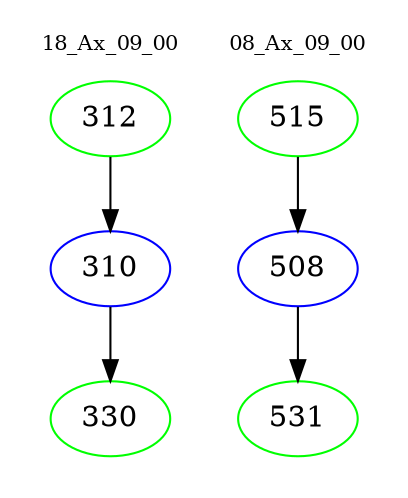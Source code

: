 digraph{
subgraph cluster_0 {
color = white
label = "18_Ax_09_00";
fontsize=10;
T0_312 [label="312", color="green"]
T0_312 -> T0_310 [color="black"]
T0_310 [label="310", color="blue"]
T0_310 -> T0_330 [color="black"]
T0_330 [label="330", color="green"]
}
subgraph cluster_1 {
color = white
label = "08_Ax_09_00";
fontsize=10;
T1_515 [label="515", color="green"]
T1_515 -> T1_508 [color="black"]
T1_508 [label="508", color="blue"]
T1_508 -> T1_531 [color="black"]
T1_531 [label="531", color="green"]
}
}
